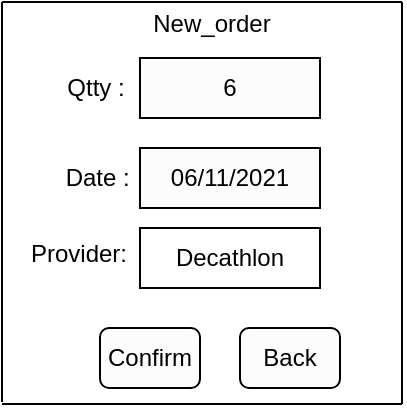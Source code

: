 <mxfile version="14.7.7" type="device"><diagram id="0HyTj2CZntvxNeLs_VUg" name="Page-1"><mxGraphModel dx="599" dy="379" grid="1" gridSize="10" guides="1" tooltips="1" connect="1" arrows="1" fold="1" page="1" pageScale="1" pageWidth="827" pageHeight="1169" math="0" shadow="0"><root><mxCell id="0"/><mxCell id="1" parent="0"/><mxCell id="up2CShbuCAM6qpKv4eYq-101" value="Qtty :" style="text;html=1;strokeColor=none;fillColor=none;align=center;verticalAlign=middle;whiteSpace=wrap;rounded=0;" parent="1" vertex="1"><mxGeometry x="187" y="72" width="40" height="20" as="geometry"/></mxCell><mxCell id="up2CShbuCAM6qpKv4eYq-103" value="Date :&amp;nbsp;" style="text;html=1;align=center;verticalAlign=middle;resizable=0;points=[];autosize=1;strokeColor=none;" parent="1" vertex="1"><mxGeometry x="184" y="117" width="50" height="20" as="geometry"/></mxCell><mxCell id="up2CShbuCAM6qpKv4eYq-104" value="" style="endArrow=none;html=1;" parent="1" edge="1"><mxGeometry width="50" height="50" relative="1" as="geometry"><mxPoint x="160" y="239" as="sourcePoint"/><mxPoint x="160" y="39" as="targetPoint"/><Array as="points"><mxPoint x="160" y="140"/></Array></mxGeometry></mxCell><mxCell id="up2CShbuCAM6qpKv4eYq-105" value="" style="endArrow=none;html=1;" parent="1" edge="1"><mxGeometry width="50" height="50" relative="1" as="geometry"><mxPoint x="360" y="240" as="sourcePoint"/><mxPoint x="360" y="39" as="targetPoint"/></mxGeometry></mxCell><mxCell id="up2CShbuCAM6qpKv4eYq-106" value="6" style="rounded=0;whiteSpace=wrap;html=1;fillColor=#FCFCFC;" parent="1" vertex="1"><mxGeometry x="229" y="67" width="90" height="30" as="geometry"/></mxCell><mxCell id="up2CShbuCAM6qpKv4eYq-107" value="06/11/2021" style="rounded=0;whiteSpace=wrap;html=1;fillColor=#FCFCFC;" parent="1" vertex="1"><mxGeometry x="229" y="112" width="90" height="30" as="geometry"/></mxCell><mxCell id="up2CShbuCAM6qpKv4eYq-108" value="New_order" style="text;html=1;strokeColor=none;fillColor=none;align=center;verticalAlign=middle;whiteSpace=wrap;rounded=0;" parent="1" vertex="1"><mxGeometry x="220" y="40" width="90" height="20" as="geometry"/></mxCell><mxCell id="up2CShbuCAM6qpKv4eYq-110" value="Back" style="rounded=1;whiteSpace=wrap;html=1;fillColor=#FCFCFC;" parent="1" vertex="1"><mxGeometry x="279" y="202" width="50" height="30" as="geometry"/></mxCell><mxCell id="up2CShbuCAM6qpKv4eYq-112" value="" style="endArrow=none;html=1;" parent="1" edge="1"><mxGeometry width="50" height="50" relative="1" as="geometry"><mxPoint x="160" y="39" as="sourcePoint"/><mxPoint x="360" y="39" as="targetPoint"/></mxGeometry></mxCell><mxCell id="up2CShbuCAM6qpKv4eYq-113" value="" style="endArrow=none;html=1;" parent="1" edge="1"><mxGeometry width="50" height="50" relative="1" as="geometry"><mxPoint x="160" y="240" as="sourcePoint"/><mxPoint x="360" y="240" as="targetPoint"/></mxGeometry></mxCell><mxCell id="lA9In-Tyl3ayuSfxJpin-1" value="Decathlon" style="rounded=0;whiteSpace=wrap;html=1;" vertex="1" parent="1"><mxGeometry x="229" y="152" width="90" height="30" as="geometry"/></mxCell><mxCell id="lA9In-Tyl3ayuSfxJpin-2" value="Provider:" style="text;html=1;align=center;verticalAlign=middle;resizable=0;points=[];autosize=1;strokeColor=none;" vertex="1" parent="1"><mxGeometry x="168" y="155" width="60" height="20" as="geometry"/></mxCell><mxCell id="lA9In-Tyl3ayuSfxJpin-4" value="Confirm" style="rounded=1;whiteSpace=wrap;html=1;fillColor=#FCFCFC;" vertex="1" parent="1"><mxGeometry x="209" y="202" width="50" height="30" as="geometry"/></mxCell></root></mxGraphModel></diagram></mxfile>
